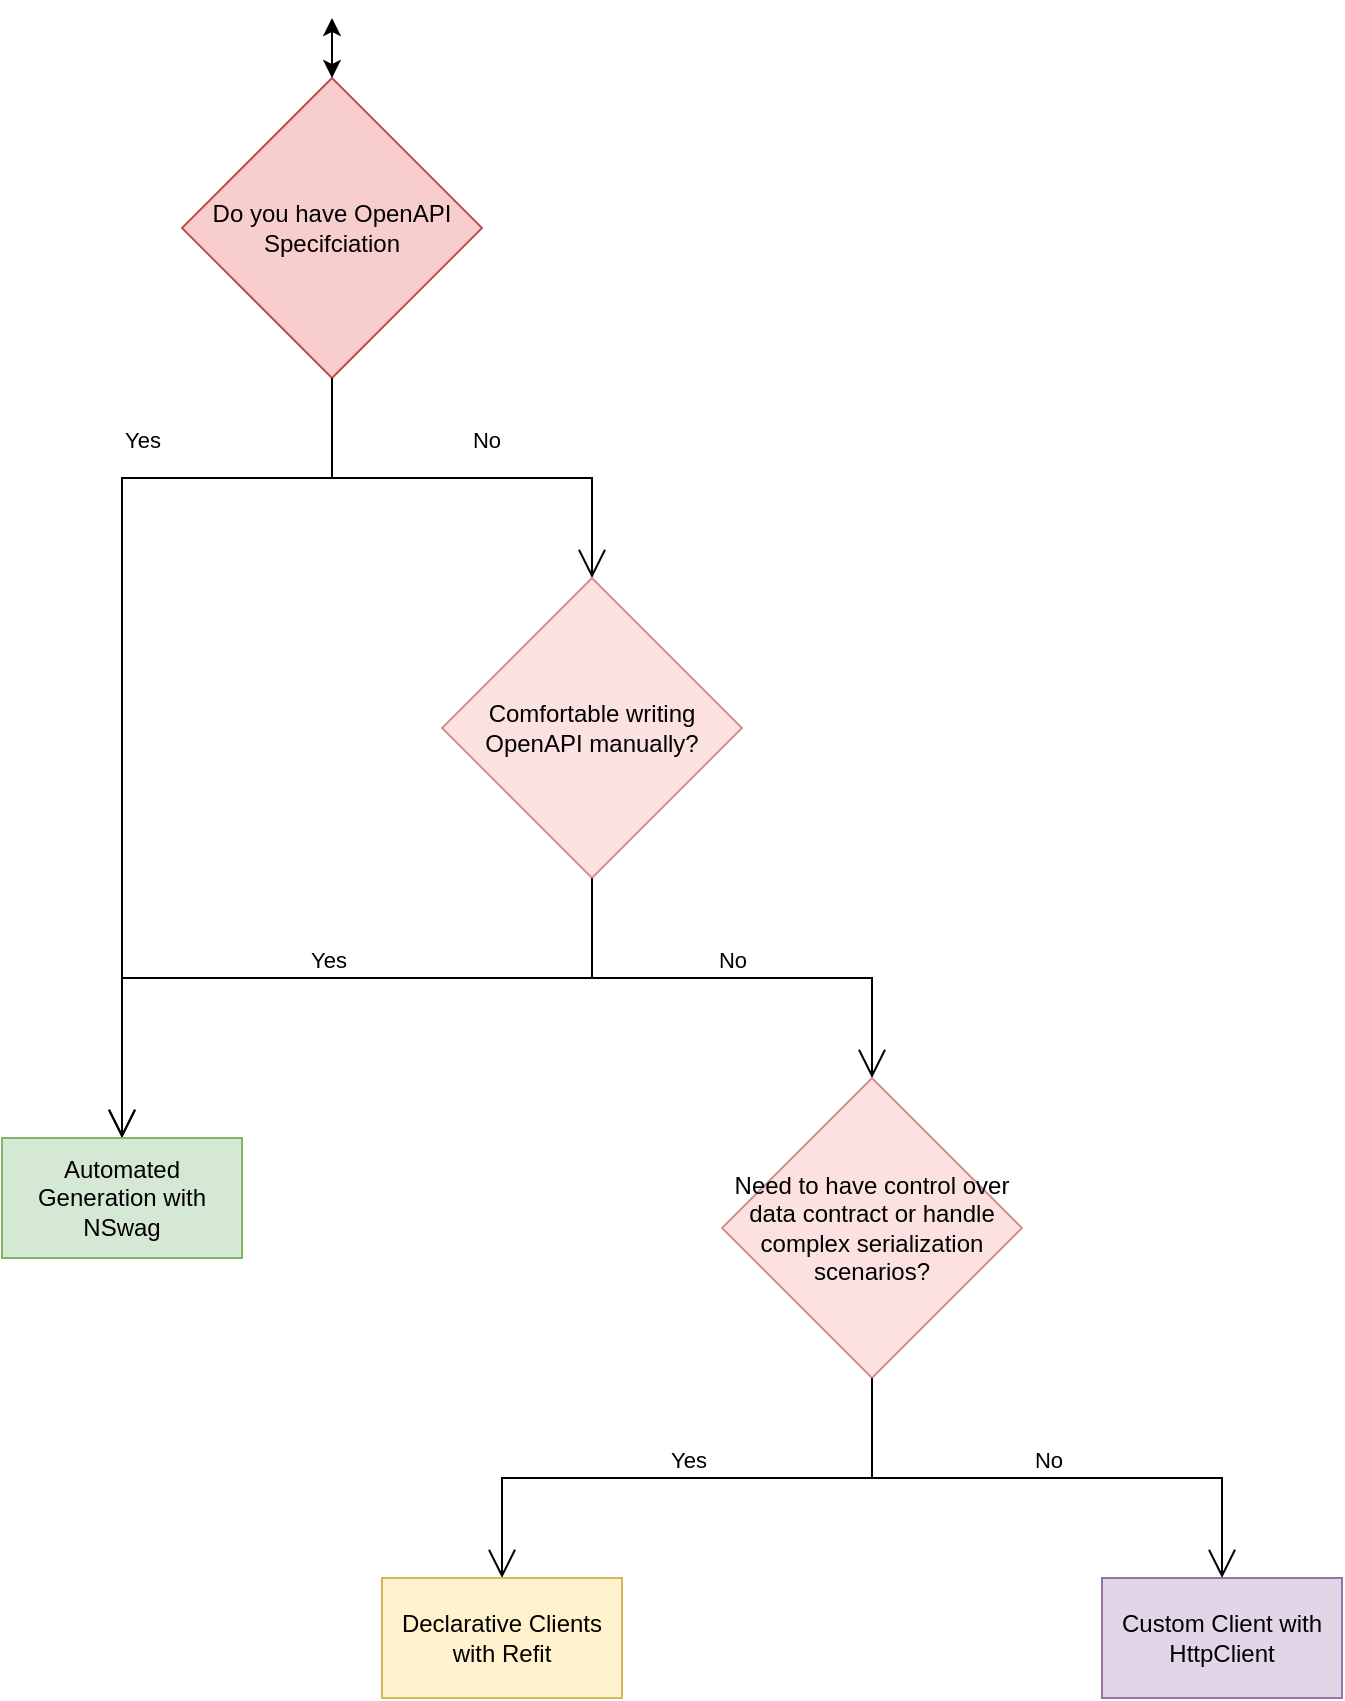 <mxfile version="16.1.2" type="device" pages="2"><diagram id="RF4AThWQVD1Is7wCSENo" name="Page-1"><mxGraphModel dx="1352" dy="784" grid="1" gridSize="10" guides="1" tooltips="1" connect="1" arrows="1" fold="1" page="1" pageScale="1" pageWidth="850" pageHeight="1100" math="0" shadow="0"><root><mxCell id="0"/><mxCell id="1" parent="0"/><mxCell id="2" value="Do you have OpenAPI Specifciation" style="rhombus;whiteSpace=wrap;html=1;fillColor=#f8cecc;strokeColor=#b85450;" parent="1" vertex="1"><mxGeometry x="120" y="50" width="150" height="150" as="geometry"/></mxCell><mxCell id="5" value="No" style="edgeStyle=elbowEdgeStyle;html=1;elbow=vertical;verticalAlign=bottom;endArrow=open;rounded=0;labelBackgroundColor=none;endSize=12;exitX=0.5;exitY=1;exitDx=0;exitDy=0;entryX=0.5;entryY=0;entryDx=0;entryDy=0;" parent="1" source="2" edge="1" target="4qNcPLCKkLNJVdlTy4G3-10"><mxGeometry x="0.105" y="10" relative="1" as="geometry"><mxPoint x="320" y="290" as="targetPoint"/><mxPoint x="180" y="200" as="sourcePoint"/><Array as="points"><mxPoint x="350" y="250"/><mxPoint x="270" y="250"/></Array><mxPoint as="offset"/></mxGeometry></mxCell><mxCell id="6" value="Yes" style="edgeStyle=elbowEdgeStyle;html=1;elbow=vertical;verticalAlign=bottom;endArrow=open;rounded=0;labelBackgroundColor=none;endSize=12;exitX=0.5;exitY=1;exitDx=0;exitDy=0;entryX=0.5;entryY=0;entryDx=0;entryDy=0;" parent="1" source="2" edge="1" target="4qNcPLCKkLNJVdlTy4G3-13"><mxGeometry x="-0.402" y="-10" relative="1" as="geometry"><mxPoint x="90" y="290" as="targetPoint"/><mxPoint x="195" y="300" as="sourcePoint"/><Array as="points"><mxPoint x="153" y="250"/></Array><mxPoint as="offset"/></mxGeometry></mxCell><mxCell id="4qNcPLCKkLNJVdlTy4G3-10" value="Comfortable writing OpenAPI manually?" style="rhombus;whiteSpace=wrap;html=1;fillColor=#f8cecc;strokeColor=#b85450;opacity=60;" vertex="1" parent="1"><mxGeometry x="250" y="300" width="150" height="150" as="geometry"/></mxCell><mxCell id="4qNcPLCKkLNJVdlTy4G3-11" value="No" style="edgeStyle=elbowEdgeStyle;html=1;elbow=vertical;verticalAlign=bottom;endArrow=open;rounded=0;labelBackgroundColor=none;endSize=12;exitX=0.5;exitY=1;exitDx=0;exitDy=0;entryX=0.5;entryY=0;entryDx=0;entryDy=0;" edge="1" parent="1" source="4qNcPLCKkLNJVdlTy4G3-10" target="4qNcPLCKkLNJVdlTy4G3-14"><mxGeometry relative="1" as="geometry"><mxPoint x="470" y="540" as="targetPoint"/><mxPoint x="285" y="450" as="sourcePoint"/><Array as="points"><mxPoint x="440" y="500"/><mxPoint x="400" y="500"/><mxPoint x="320" y="500"/></Array></mxGeometry></mxCell><mxCell id="4qNcPLCKkLNJVdlTy4G3-12" value="Yes" style="edgeStyle=elbowEdgeStyle;html=1;elbow=vertical;verticalAlign=bottom;endArrow=open;rounded=0;labelBackgroundColor=none;endSize=12;entryX=0.5;entryY=0;entryDx=0;entryDy=0;" edge="1" parent="1" source="4qNcPLCKkLNJVdlTy4G3-10" target="4qNcPLCKkLNJVdlTy4G3-13"><mxGeometry relative="1" as="geometry"><mxPoint x="180" y="540" as="targetPoint"/><mxPoint x="285" y="450" as="sourcePoint"/><Array as="points"><mxPoint x="243" y="500"/></Array></mxGeometry></mxCell><mxCell id="4qNcPLCKkLNJVdlTy4G3-13" value="&lt;font color=&quot;#000000&quot;&gt;Automated Generation with NSwag&lt;/font&gt;" style="rounded=0;whiteSpace=wrap;html=1;fillColor=#d5e8d4;strokeColor=#82b366;" vertex="1" parent="1"><mxGeometry x="30" y="580" width="120" height="60" as="geometry"/></mxCell><mxCell id="4qNcPLCKkLNJVdlTy4G3-14" value="&lt;font style=&quot;font-size: 12px&quot;&gt;Need to have control over data contract or handle complex serialization scenarios?&lt;/font&gt;" style="rhombus;whiteSpace=wrap;html=1;fillColor=#f8cecc;strokeColor=#b85450;opacity=60;" vertex="1" parent="1"><mxGeometry x="390" y="550" width="150" height="150" as="geometry"/></mxCell><mxCell id="4qNcPLCKkLNJVdlTy4G3-15" value="No" style="edgeStyle=elbowEdgeStyle;html=1;elbow=vertical;verticalAlign=bottom;endArrow=open;rounded=0;labelBackgroundColor=none;endSize=12;exitX=0.5;exitY=1;exitDx=0;exitDy=0;entryX=0.5;entryY=0;entryDx=0;entryDy=0;" edge="1" parent="1" source="4qNcPLCKkLNJVdlTy4G3-14" target="4qNcPLCKkLNJVdlTy4G3-19"><mxGeometry relative="1" as="geometry"><mxPoint x="640" y="800" as="targetPoint"/><mxPoint x="500" y="700" as="sourcePoint"/><Array as="points"><mxPoint x="615" y="750"/><mxPoint x="575" y="750"/><mxPoint x="495" y="750"/></Array></mxGeometry></mxCell><mxCell id="4qNcPLCKkLNJVdlTy4G3-16" value="Yes" style="edgeStyle=elbowEdgeStyle;html=1;elbow=vertical;verticalAlign=bottom;endArrow=open;rounded=0;labelBackgroundColor=none;endSize=12;exitX=0.5;exitY=1;exitDx=0;exitDy=0;" edge="1" parent="1" source="4qNcPLCKkLNJVdlTy4G3-14"><mxGeometry relative="1" as="geometry"><mxPoint x="280" y="800" as="targetPoint"/><mxPoint x="485" y="700" as="sourcePoint"/><Array as="points"><mxPoint x="403" y="750"/></Array></mxGeometry></mxCell><mxCell id="4qNcPLCKkLNJVdlTy4G3-17" value="&lt;font color=&quot;#000000&quot;&gt;Declarative Clients with Refit&lt;/font&gt;" style="rounded=0;whiteSpace=wrap;html=1;fillColor=#fff2cc;strokeColor=#d6b656;" vertex="1" parent="1"><mxGeometry x="220" y="800" width="120" height="60" as="geometry"/></mxCell><mxCell id="4qNcPLCKkLNJVdlTy4G3-18" value="" style="endArrow=classic;startArrow=classic;html=1;rounded=0;fontSize=12;fontColor=#000000;exitX=0.5;exitY=0;exitDx=0;exitDy=0;" edge="1" parent="1" source="2"><mxGeometry width="50" height="50" relative="1" as="geometry"><mxPoint x="180" y="60" as="sourcePoint"/><mxPoint x="195" y="20" as="targetPoint"/></mxGeometry></mxCell><mxCell id="4qNcPLCKkLNJVdlTy4G3-19" value="&lt;font color=&quot;#000000&quot;&gt;Custom Client with HttpClient&lt;/font&gt;" style="rounded=0;whiteSpace=wrap;html=1;fillColor=#e1d5e7;strokeColor=#9673a6;" vertex="1" parent="1"><mxGeometry x="580" y="800" width="120" height="60" as="geometry"/></mxCell></root></mxGraphModel></diagram><diagram id="Q6s8_6KmxtQKFn5Co1ND" name="res-strats"><mxGraphModel dx="933" dy="541" grid="1" gridSize="10" guides="1" tooltips="1" connect="1" arrows="1" fold="1" page="1" pageScale="1" pageWidth="850" pageHeight="1100" math="0" shadow="0"><root><mxCell id="Tyi0lnpF4cOZSozCq-IB-0"/><mxCell id="Tyi0lnpF4cOZSozCq-IB-1" parent="Tyi0lnpF4cOZSozCq-IB-0"/><mxCell id="Tyi0lnpF4cOZSozCq-IB-2" value="&lt;font style=&quot;font-size: 24px&quot;&gt;Reactive Strategies&lt;/font&gt;" style="text;html=1;align=center;verticalAlign=middle;resizable=0;points=[];autosize=1;strokeColor=none;" parent="Tyi0lnpF4cOZSozCq-IB-1" vertex="1"><mxGeometry x="230" y="42" width="220" height="20" as="geometry"/></mxCell><mxCell id="Tyi0lnpF4cOZSozCq-IB-3" value="&lt;b&gt;&lt;font color=&quot;#ffffff&quot;&gt;Retry, Wait and Retry, Exponetial Backoff&lt;/font&gt;&lt;/b&gt;" style="rounded=0;whiteSpace=wrap;html=1;fillColor=#333300;" parent="Tyi0lnpF4cOZSozCq-IB-1" vertex="1"><mxGeometry x="80" y="92" width="160" height="80" as="geometry"/></mxCell><mxCell id="Tyi0lnpF4cOZSozCq-IB-6" value="&lt;b&gt;&lt;font style=&quot;font-size: 14px&quot; color=&quot;#ffffff&quot;&gt;Circuit Breaker&lt;/font&gt;&lt;/b&gt;" style="rounded=0;whiteSpace=wrap;html=1;fillColor=#336600;" parent="Tyi0lnpF4cOZSozCq-IB-1" vertex="1"><mxGeometry x="260" y="92" width="160" height="80" as="geometry"/></mxCell><mxCell id="Tyi0lnpF4cOZSozCq-IB-7" value="&lt;font style=&quot;font-size: 14px&quot; color=&quot;#ffffff&quot;&gt;&lt;b&gt;Fallback&lt;/b&gt;&lt;/font&gt;" style="rounded=0;whiteSpace=wrap;html=1;fillColor=#663300;" parent="Tyi0lnpF4cOZSozCq-IB-1" vertex="1"><mxGeometry x="440" y="92" width="160" height="80" as="geometry"/></mxCell><mxCell id="Tyi0lnpF4cOZSozCq-IB-8" value="&lt;b&gt;&lt;font color=&quot;#ffffff&quot;&gt;Bulkhed isolation&lt;/font&gt;&lt;/b&gt;" style="rounded=0;whiteSpace=wrap;html=1;fillColor=#006666;" parent="Tyi0lnpF4cOZSozCq-IB-1" vertex="1"><mxGeometry x="80" y="230" width="160" height="80" as="geometry"/></mxCell><mxCell id="Tyi0lnpF4cOZSozCq-IB-9" value="&lt;b&gt;&lt;font style=&quot;font-size: 14px&quot; color=&quot;#ffffff&quot;&gt;Timeout&lt;/font&gt;&lt;/b&gt;" style="rounded=0;whiteSpace=wrap;html=1;fillColor=#006633;" parent="Tyi0lnpF4cOZSozCq-IB-1" vertex="1"><mxGeometry x="260" y="230" width="160" height="80" as="geometry"/></mxCell><mxCell id="Tyi0lnpF4cOZSozCq-IB-10" value="&lt;font style=&quot;font-size: 14px&quot; color=&quot;#ffffff&quot;&gt;&lt;b&gt;Caching&lt;/b&gt;&lt;/font&gt;" style="rounded=0;whiteSpace=wrap;html=1;fillColor=#660000;" parent="Tyi0lnpF4cOZSozCq-IB-1" vertex="1"><mxGeometry x="440" y="230" width="160" height="80" as="geometry"/></mxCell><mxCell id="Tyi0lnpF4cOZSozCq-IB-11" value="&lt;font style=&quot;font-size: 24px&quot;&gt;Proactive Strategies&lt;/font&gt;" style="text;html=1;align=center;verticalAlign=middle;resizable=0;points=[];autosize=1;strokeColor=none;" parent="Tyi0lnpF4cOZSozCq-IB-1" vertex="1"><mxGeometry x="225" y="190" width="230" height="20" as="geometry"/></mxCell></root></mxGraphModel></diagram></mxfile>